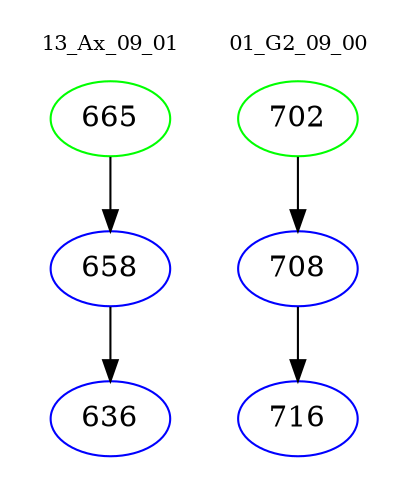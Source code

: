 digraph{
subgraph cluster_0 {
color = white
label = "13_Ax_09_01";
fontsize=10;
T0_665 [label="665", color="green"]
T0_665 -> T0_658 [color="black"]
T0_658 [label="658", color="blue"]
T0_658 -> T0_636 [color="black"]
T0_636 [label="636", color="blue"]
}
subgraph cluster_1 {
color = white
label = "01_G2_09_00";
fontsize=10;
T1_702 [label="702", color="green"]
T1_702 -> T1_708 [color="black"]
T1_708 [label="708", color="blue"]
T1_708 -> T1_716 [color="black"]
T1_716 [label="716", color="blue"]
}
}
